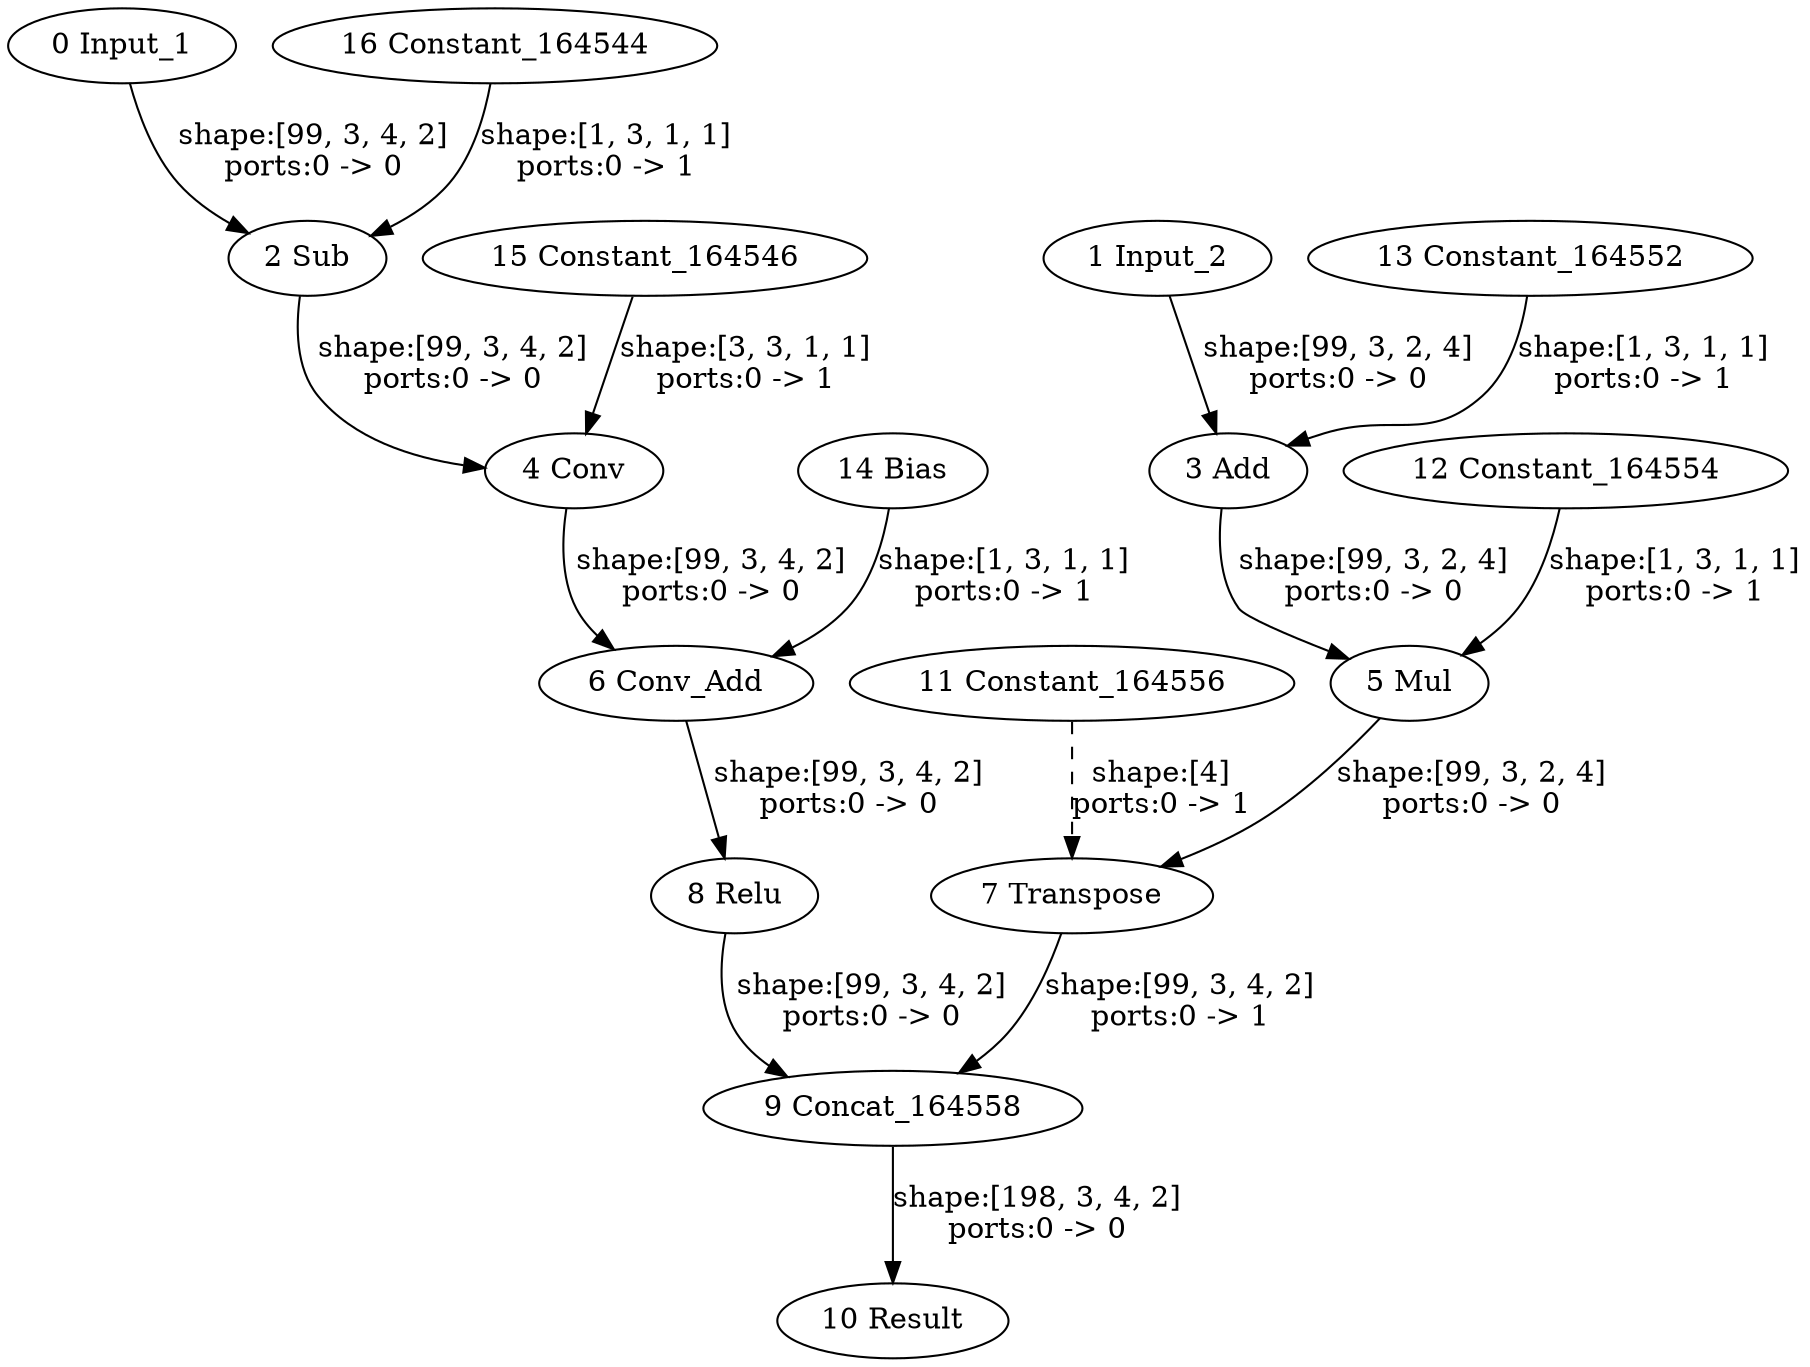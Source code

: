 strict digraph  {
"0 Input_1" [id=0, type=Parameter];
"1 Input_2" [id=1, type=Parameter];
"2 Sub" [id=2, type=Subtract];
"3 Add" [id=3, type=Add];
"4 Conv" [id=4, type=Convolution];
"5 Mul" [id=5, type=Multiply];
"6 Conv_Add" [id=6, type=Add];
"7 Transpose" [id=7, type=Transpose];
"8 Relu" [id=8, type=Relu];
"9 Concat_164558" [id=9, type=Concat];
"10 Result" [id=10, type=Result];
"11 Constant_164556" [id=11, type=Constant];
"12 Constant_164554" [id=12, type=Constant];
"13 Constant_164552" [id=13, type=Constant];
"14 Bias" [id=14, type=Constant];
"15 Constant_164546" [id=15, type=Constant];
"16 Constant_164544" [id=16, type=Constant];
"0 Input_1" -> "2 Sub"  [label="shape:[99, 3, 4, 2]\nports:0 -> 0", style=solid];
"1 Input_2" -> "3 Add"  [label="shape:[99, 3, 2, 4]\nports:0 -> 0", style=solid];
"2 Sub" -> "4 Conv"  [label="shape:[99, 3, 4, 2]\nports:0 -> 0", style=solid];
"3 Add" -> "5 Mul"  [label="shape:[99, 3, 2, 4]\nports:0 -> 0", style=solid];
"4 Conv" -> "6 Conv_Add"  [label="shape:[99, 3, 4, 2]\nports:0 -> 0", style=solid];
"5 Mul" -> "7 Transpose"  [label="shape:[99, 3, 2, 4]\nports:0 -> 0", style=solid];
"6 Conv_Add" -> "8 Relu"  [label="shape:[99, 3, 4, 2]\nports:0 -> 0", style=solid];
"7 Transpose" -> "9 Concat_164558"  [label="shape:[99, 3, 4, 2]\nports:0 -> 1", style=solid];
"8 Relu" -> "9 Concat_164558"  [label="shape:[99, 3, 4, 2]\nports:0 -> 0", style=solid];
"9 Concat_164558" -> "10 Result"  [label="shape:[198, 3, 4, 2]\nports:0 -> 0", style=solid];
"11 Constant_164556" -> "7 Transpose"  [label="shape:[4]\nports:0 -> 1", style=dashed];
"12 Constant_164554" -> "5 Mul"  [label="shape:[1, 3, 1, 1]\nports:0 -> 1", style=solid];
"13 Constant_164552" -> "3 Add"  [label="shape:[1, 3, 1, 1]\nports:0 -> 1", style=solid];
"14 Bias" -> "6 Conv_Add"  [label="shape:[1, 3, 1, 1]\nports:0 -> 1", style=solid];
"15 Constant_164546" -> "4 Conv"  [label="shape:[3, 3, 1, 1]\nports:0 -> 1", style=solid];
"16 Constant_164544" -> "2 Sub"  [label="shape:[1, 3, 1, 1]\nports:0 -> 1", style=solid];
}
